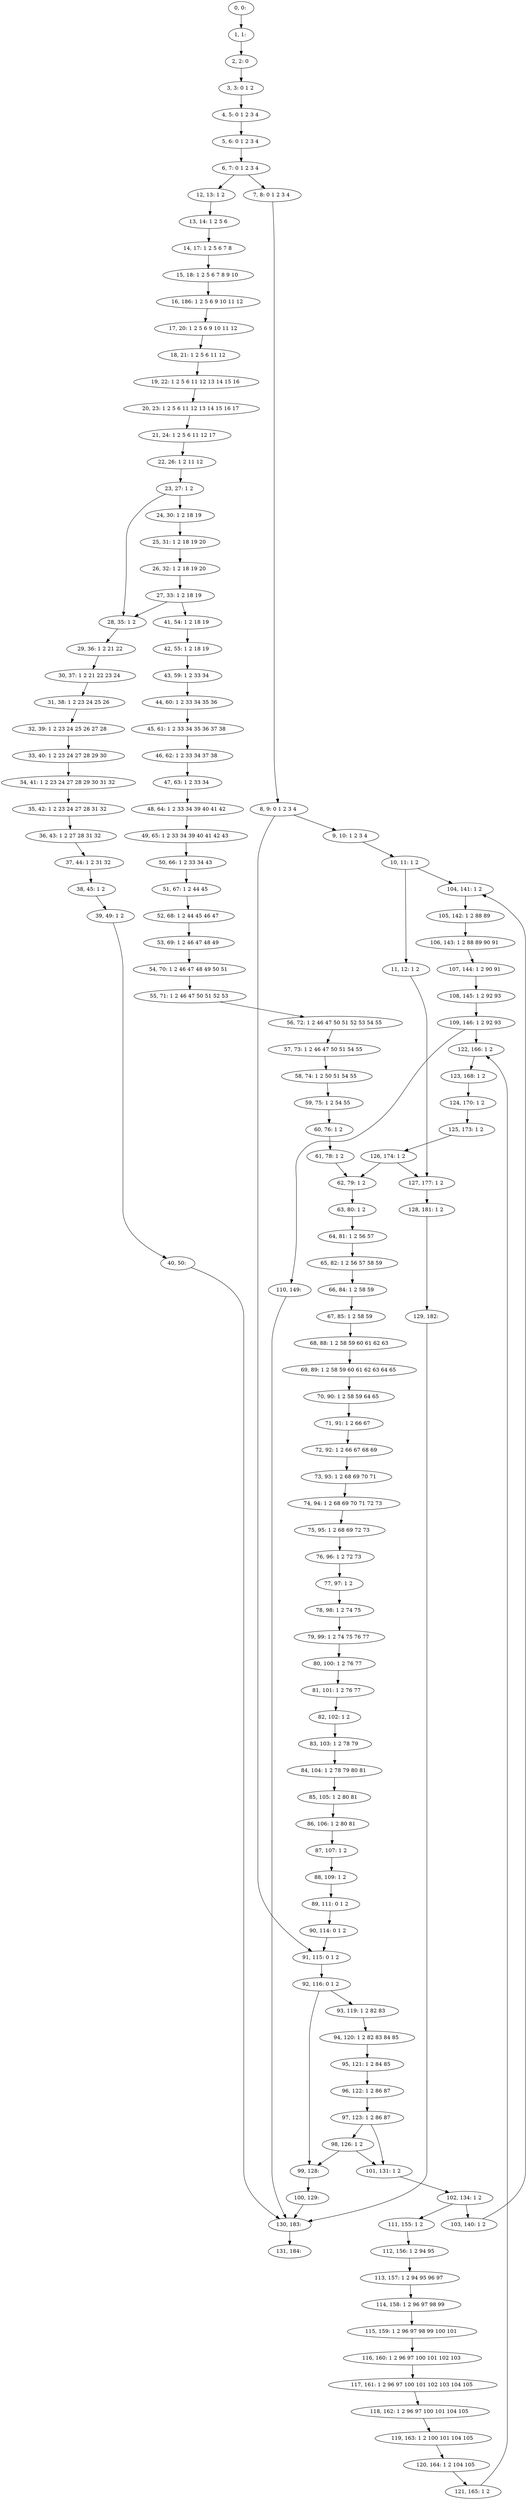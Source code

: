 digraph G {
0[label="0, 0: "];
1[label="1, 1: "];
2[label="2, 2: 0 "];
3[label="3, 3: 0 1 2 "];
4[label="4, 5: 0 1 2 3 4 "];
5[label="5, 6: 0 1 2 3 4 "];
6[label="6, 7: 0 1 2 3 4 "];
7[label="7, 8: 0 1 2 3 4 "];
8[label="8, 9: 0 1 2 3 4 "];
9[label="9, 10: 1 2 3 4 "];
10[label="10, 11: 1 2 "];
11[label="11, 12: 1 2 "];
12[label="12, 13: 1 2 "];
13[label="13, 14: 1 2 5 6 "];
14[label="14, 17: 1 2 5 6 7 8 "];
15[label="15, 18: 1 2 5 6 7 8 9 10 "];
16[label="16, 186: 1 2 5 6 9 10 11 12 "];
17[label="17, 20: 1 2 5 6 9 10 11 12 "];
18[label="18, 21: 1 2 5 6 11 12 "];
19[label="19, 22: 1 2 5 6 11 12 13 14 15 16 "];
20[label="20, 23: 1 2 5 6 11 12 13 14 15 16 17 "];
21[label="21, 24: 1 2 5 6 11 12 17 "];
22[label="22, 26: 1 2 11 12 "];
23[label="23, 27: 1 2 "];
24[label="24, 30: 1 2 18 19 "];
25[label="25, 31: 1 2 18 19 20 "];
26[label="26, 32: 1 2 18 19 20 "];
27[label="27, 33: 1 2 18 19 "];
28[label="28, 35: 1 2 "];
29[label="29, 36: 1 2 21 22 "];
30[label="30, 37: 1 2 21 22 23 24 "];
31[label="31, 38: 1 2 23 24 25 26 "];
32[label="32, 39: 1 2 23 24 25 26 27 28 "];
33[label="33, 40: 1 2 23 24 27 28 29 30 "];
34[label="34, 41: 1 2 23 24 27 28 29 30 31 32 "];
35[label="35, 42: 1 2 23 24 27 28 31 32 "];
36[label="36, 43: 1 2 27 28 31 32 "];
37[label="37, 44: 1 2 31 32 "];
38[label="38, 45: 1 2 "];
39[label="39, 49: 1 2 "];
40[label="40, 50: "];
41[label="41, 54: 1 2 18 19 "];
42[label="42, 55: 1 2 18 19 "];
43[label="43, 59: 1 2 33 34 "];
44[label="44, 60: 1 2 33 34 35 36 "];
45[label="45, 61: 1 2 33 34 35 36 37 38 "];
46[label="46, 62: 1 2 33 34 37 38 "];
47[label="47, 63: 1 2 33 34 "];
48[label="48, 64: 1 2 33 34 39 40 41 42 "];
49[label="49, 65: 1 2 33 34 39 40 41 42 43 "];
50[label="50, 66: 1 2 33 34 43 "];
51[label="51, 67: 1 2 44 45 "];
52[label="52, 68: 1 2 44 45 46 47 "];
53[label="53, 69: 1 2 46 47 48 49 "];
54[label="54, 70: 1 2 46 47 48 49 50 51 "];
55[label="55, 71: 1 2 46 47 50 51 52 53 "];
56[label="56, 72: 1 2 46 47 50 51 52 53 54 55 "];
57[label="57, 73: 1 2 46 47 50 51 54 55 "];
58[label="58, 74: 1 2 50 51 54 55 "];
59[label="59, 75: 1 2 54 55 "];
60[label="60, 76: 1 2 "];
61[label="61, 78: 1 2 "];
62[label="62, 79: 1 2 "];
63[label="63, 80: 1 2 "];
64[label="64, 81: 1 2 56 57 "];
65[label="65, 82: 1 2 56 57 58 59 "];
66[label="66, 84: 1 2 58 59 "];
67[label="67, 85: 1 2 58 59 "];
68[label="68, 88: 1 2 58 59 60 61 62 63 "];
69[label="69, 89: 1 2 58 59 60 61 62 63 64 65 "];
70[label="70, 90: 1 2 58 59 64 65 "];
71[label="71, 91: 1 2 66 67 "];
72[label="72, 92: 1 2 66 67 68 69 "];
73[label="73, 93: 1 2 68 69 70 71 "];
74[label="74, 94: 1 2 68 69 70 71 72 73 "];
75[label="75, 95: 1 2 68 69 72 73 "];
76[label="76, 96: 1 2 72 73 "];
77[label="77, 97: 1 2 "];
78[label="78, 98: 1 2 74 75 "];
79[label="79, 99: 1 2 74 75 76 77 "];
80[label="80, 100: 1 2 76 77 "];
81[label="81, 101: 1 2 76 77 "];
82[label="82, 102: 1 2 "];
83[label="83, 103: 1 2 78 79 "];
84[label="84, 104: 1 2 78 79 80 81 "];
85[label="85, 105: 1 2 80 81 "];
86[label="86, 106: 1 2 80 81 "];
87[label="87, 107: 1 2 "];
88[label="88, 109: 1 2 "];
89[label="89, 111: 0 1 2 "];
90[label="90, 114: 0 1 2 "];
91[label="91, 115: 0 1 2 "];
92[label="92, 116: 0 1 2 "];
93[label="93, 119: 1 2 82 83 "];
94[label="94, 120: 1 2 82 83 84 85 "];
95[label="95, 121: 1 2 84 85 "];
96[label="96, 122: 1 2 86 87 "];
97[label="97, 123: 1 2 86 87 "];
98[label="98, 126: 1 2 "];
99[label="99, 128: "];
100[label="100, 129: "];
101[label="101, 131: 1 2 "];
102[label="102, 134: 1 2 "];
103[label="103, 140: 1 2 "];
104[label="104, 141: 1 2 "];
105[label="105, 142: 1 2 88 89 "];
106[label="106, 143: 1 2 88 89 90 91 "];
107[label="107, 144: 1 2 90 91 "];
108[label="108, 145: 1 2 92 93 "];
109[label="109, 146: 1 2 92 93 "];
110[label="110, 149: "];
111[label="111, 155: 1 2 "];
112[label="112, 156: 1 2 94 95 "];
113[label="113, 157: 1 2 94 95 96 97 "];
114[label="114, 158: 1 2 96 97 98 99 "];
115[label="115, 159: 1 2 96 97 98 99 100 101 "];
116[label="116, 160: 1 2 96 97 100 101 102 103 "];
117[label="117, 161: 1 2 96 97 100 101 102 103 104 105 "];
118[label="118, 162: 1 2 96 97 100 101 104 105 "];
119[label="119, 163: 1 2 100 101 104 105 "];
120[label="120, 164: 1 2 104 105 "];
121[label="121, 165: 1 2 "];
122[label="122, 166: 1 2 "];
123[label="123, 168: 1 2 "];
124[label="124, 170: 1 2 "];
125[label="125, 173: 1 2 "];
126[label="126, 174: 1 2 "];
127[label="127, 177: 1 2 "];
128[label="128, 181: 1 2 "];
129[label="129, 182: "];
130[label="130, 183: "];
131[label="131, 184: "];
0->1 ;
1->2 ;
2->3 ;
3->4 ;
4->5 ;
5->6 ;
6->7 ;
6->12 ;
7->8 ;
8->9 ;
8->91 ;
9->10 ;
10->11 ;
10->104 ;
11->127 ;
12->13 ;
13->14 ;
14->15 ;
15->16 ;
16->17 ;
17->18 ;
18->19 ;
19->20 ;
20->21 ;
21->22 ;
22->23 ;
23->24 ;
23->28 ;
24->25 ;
25->26 ;
26->27 ;
27->28 ;
27->41 ;
28->29 ;
29->30 ;
30->31 ;
31->32 ;
32->33 ;
33->34 ;
34->35 ;
35->36 ;
36->37 ;
37->38 ;
38->39 ;
39->40 ;
40->130 ;
41->42 ;
42->43 ;
43->44 ;
44->45 ;
45->46 ;
46->47 ;
47->48 ;
48->49 ;
49->50 ;
50->51 ;
51->52 ;
52->53 ;
53->54 ;
54->55 ;
55->56 ;
56->57 ;
57->58 ;
58->59 ;
59->60 ;
60->61 ;
61->62 ;
62->63 ;
63->64 ;
64->65 ;
65->66 ;
66->67 ;
67->68 ;
68->69 ;
69->70 ;
70->71 ;
71->72 ;
72->73 ;
73->74 ;
74->75 ;
75->76 ;
76->77 ;
77->78 ;
78->79 ;
79->80 ;
80->81 ;
81->82 ;
82->83 ;
83->84 ;
84->85 ;
85->86 ;
86->87 ;
87->88 ;
88->89 ;
89->90 ;
90->91 ;
91->92 ;
92->93 ;
92->99 ;
93->94 ;
94->95 ;
95->96 ;
96->97 ;
97->98 ;
97->101 ;
98->99 ;
98->101 ;
99->100 ;
100->130 ;
101->102 ;
102->103 ;
102->111 ;
103->104 ;
104->105 ;
105->106 ;
106->107 ;
107->108 ;
108->109 ;
109->110 ;
109->122 ;
110->130 ;
111->112 ;
112->113 ;
113->114 ;
114->115 ;
115->116 ;
116->117 ;
117->118 ;
118->119 ;
119->120 ;
120->121 ;
121->122 ;
122->123 ;
123->124 ;
124->125 ;
125->126 ;
126->127 ;
126->62 ;
127->128 ;
128->129 ;
129->130 ;
130->131 ;
}
